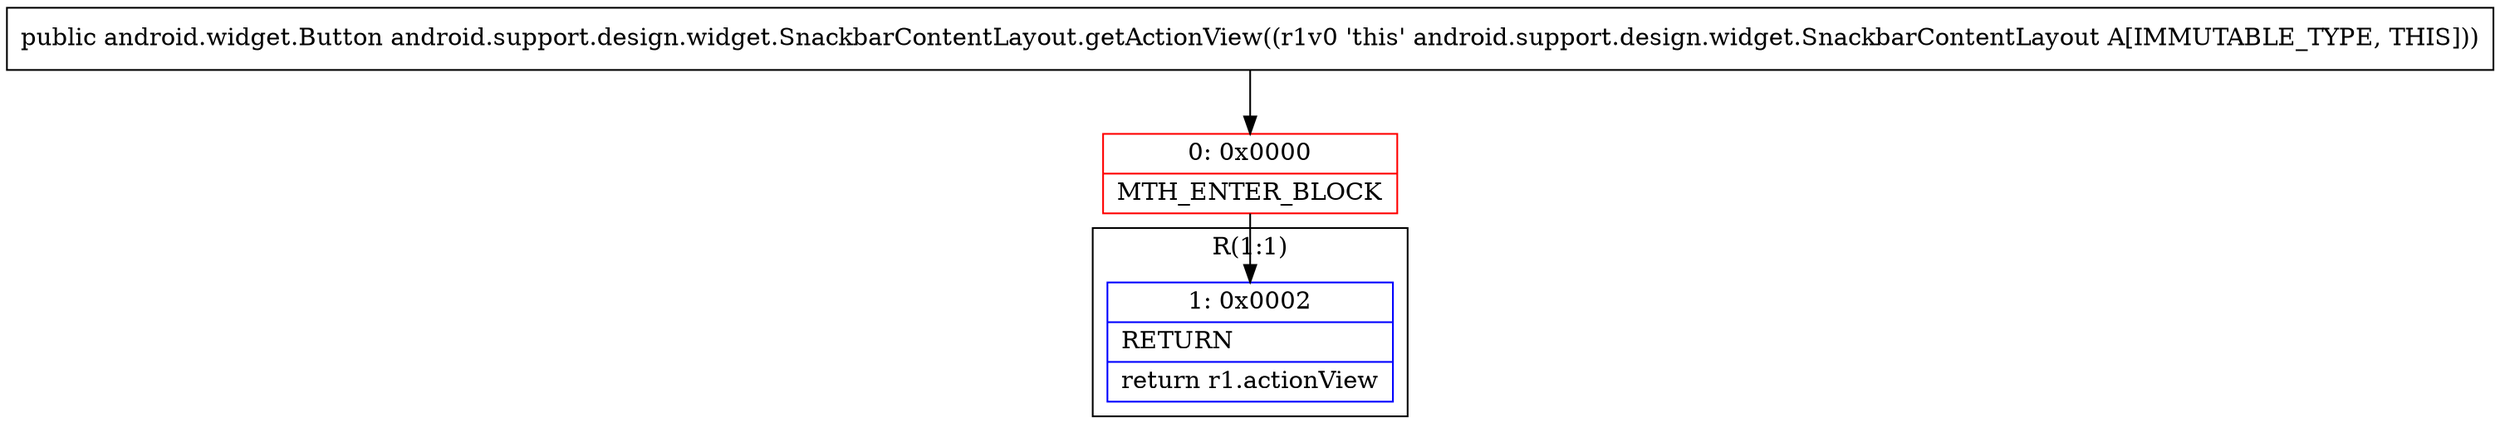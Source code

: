 digraph "CFG forandroid.support.design.widget.SnackbarContentLayout.getActionView()Landroid\/widget\/Button;" {
subgraph cluster_Region_704173603 {
label = "R(1:1)";
node [shape=record,color=blue];
Node_1 [shape=record,label="{1\:\ 0x0002|RETURN\l|return r1.actionView\l}"];
}
Node_0 [shape=record,color=red,label="{0\:\ 0x0000|MTH_ENTER_BLOCK\l}"];
MethodNode[shape=record,label="{public android.widget.Button android.support.design.widget.SnackbarContentLayout.getActionView((r1v0 'this' android.support.design.widget.SnackbarContentLayout A[IMMUTABLE_TYPE, THIS])) }"];
MethodNode -> Node_0;
Node_0 -> Node_1;
}

